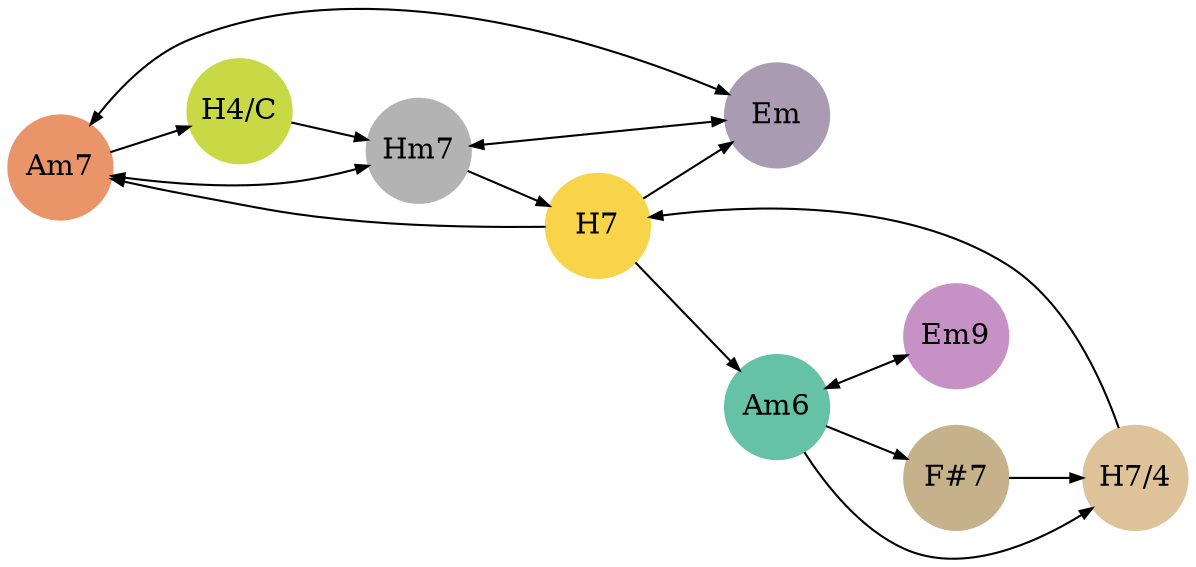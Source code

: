 digraph {
	graph [concentrate=true rankdir=LR]
	node [fixedsize=true height=0.7 shape=circle width=0.7]
	edge [arrowsize=0.6]
		Am7 [color="0.053934, 0.545932, 0.916724" style=filled]
		Hm7 [color="0.000000, 0.000000, 0.701961" style=filled]
		Em [color="0.761791, 0.124472, 0.695963" style=filled]
		H7 [color="0.131490, 0.700242, 0.972411" style=filled]
		Am6 [color="0.447464, 0.474227, 0.760784" style=filled]
		Em9 [color="0.834160, 0.263164, 0.777163" style=filled]
		"H7/4" [color="0.098765, 0.311125, 0.868820" style=filled]
		"H4/C" [color="0.184241, 0.678869, 0.848597" style=filled]
		"F#7" [color="0.112061, 0.301766, 0.774933" style=filled]
			Am6 -> Em9
			Am6 -> "F#7"
			Am6 -> "H7/4"
			Am7 -> Em
			Am7 -> "H4/C"
			Am7 -> Hm7
			Em -> Am7
			Em -> Hm7
			Em9 -> Am6
			"F#7" -> "H7/4"
			"H4/C" -> Hm7
			H7 -> Am6
			H7 -> Am7
			H7 -> Em
			"H7/4" -> H7
			Hm7 -> Am7
			Hm7 -> Em
			Hm7 -> H7
}